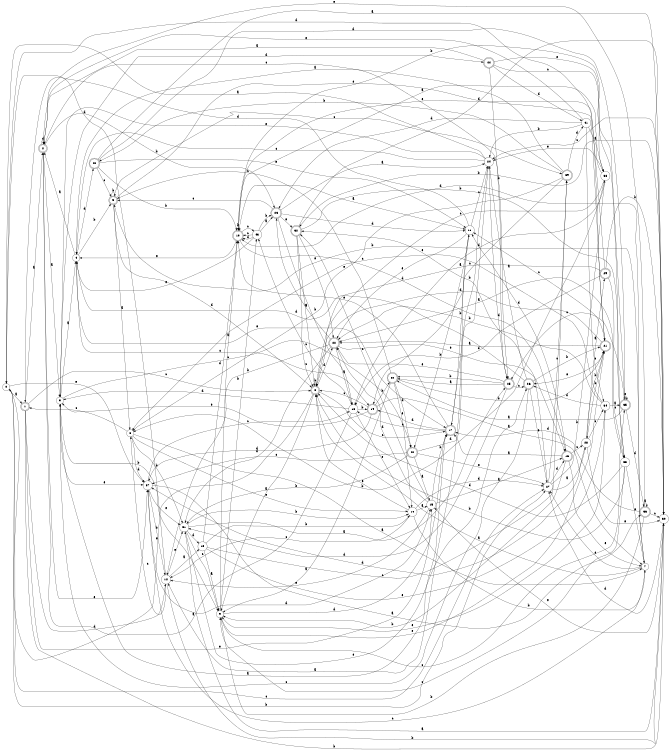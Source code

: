 digraph n36_3 {
__start0 [label="" shape="none"];

rankdir=LR;
size="8,5";

s0 [style="filled", color="black", fillcolor="white" shape="circle", label="0"];
s1 [style="rounded,filled", color="black", fillcolor="white" shape="doublecircle", label="1"];
s2 [style="rounded,filled", color="black", fillcolor="white" shape="doublecircle", label="2"];
s3 [style="filled", color="black", fillcolor="white" shape="circle", label="3"];
s4 [style="filled", color="black", fillcolor="white" shape="circle", label="4"];
s5 [style="rounded,filled", color="black", fillcolor="white" shape="doublecircle", label="5"];
s6 [style="filled", color="black", fillcolor="white" shape="circle", label="6"];
s7 [style="filled", color="black", fillcolor="white" shape="circle", label="7"];
s8 [style="rounded,filled", color="black", fillcolor="white" shape="doublecircle", label="8"];
s9 [style="filled", color="black", fillcolor="white" shape="circle", label="9"];
s10 [style="rounded,filled", color="black", fillcolor="white" shape="doublecircle", label="10"];
s11 [style="filled", color="black", fillcolor="white" shape="circle", label="11"];
s12 [style="filled", color="black", fillcolor="white" shape="circle", label="12"];
s13 [style="filled", color="black", fillcolor="white" shape="circle", label="13"];
s14 [style="filled", color="black", fillcolor="white" shape="circle", label="14"];
s15 [style="filled", color="black", fillcolor="white" shape="circle", label="15"];
s16 [style="rounded,filled", color="black", fillcolor="white" shape="doublecircle", label="16"];
s17 [style="rounded,filled", color="black", fillcolor="white" shape="doublecircle", label="17"];
s18 [style="filled", color="black", fillcolor="white" shape="circle", label="18"];
s19 [style="rounded,filled", color="black", fillcolor="white" shape="doublecircle", label="19"];
s20 [style="rounded,filled", color="black", fillcolor="white" shape="doublecircle", label="20"];
s21 [style="rounded,filled", color="black", fillcolor="white" shape="doublecircle", label="21"];
s22 [style="rounded,filled", color="black", fillcolor="white" shape="doublecircle", label="22"];
s23 [style="rounded,filled", color="black", fillcolor="white" shape="doublecircle", label="23"];
s24 [style="filled", color="black", fillcolor="white" shape="circle", label="24"];
s25 [style="rounded,filled", color="black", fillcolor="white" shape="doublecircle", label="25"];
s26 [style="rounded,filled", color="black", fillcolor="white" shape="doublecircle", label="26"];
s27 [style="filled", color="black", fillcolor="white" shape="circle", label="27"];
s28 [style="filled", color="black", fillcolor="white" shape="circle", label="28"];
s29 [style="rounded,filled", color="black", fillcolor="white" shape="doublecircle", label="29"];
s30 [style="filled", color="black", fillcolor="white" shape="circle", label="30"];
s31 [style="filled", color="black", fillcolor="white" shape="circle", label="31"];
s32 [style="rounded,filled", color="black", fillcolor="white" shape="doublecircle", label="32"];
s33 [style="filled", color="black", fillcolor="white" shape="circle", label="33"];
s34 [style="filled", color="black", fillcolor="white" shape="circle", label="34"];
s35 [style="rounded,filled", color="black", fillcolor="white" shape="doublecircle", label="35"];
s36 [style="rounded,filled", color="black", fillcolor="white" shape="doublecircle", label="36"];
s37 [style="filled", color="black", fillcolor="white" shape="circle", label="37"];
s38 [style="filled", color="black", fillcolor="white" shape="circle", label="38"];
s39 [style="rounded,filled", color="black", fillcolor="white" shape="doublecircle", label="39"];
s40 [style="rounded,filled", color="black", fillcolor="white" shape="doublecircle", label="40"];
s41 [style="filled", color="black", fillcolor="white" shape="circle", label="41"];
s42 [style="rounded,filled", color="black", fillcolor="white" shape="doublecircle", label="42"];
s43 [style="filled", color="black", fillcolor="white" shape="circle", label="43"];
s44 [style="rounded,filled", color="black", fillcolor="white" shape="doublecircle", label="44"];
s0 -> s1 [label="a"];
s0 -> s27 [label="b"];
s0 -> s27 [label="c"];
s0 -> s21 [label="d"];
s0 -> s37 [label="e"];
s1 -> s2 [label="a"];
s1 -> s30 [label="b"];
s1 -> s8 [label="c"];
s1 -> s12 [label="d"];
s1 -> s15 [label="e"];
s2 -> s3 [label="a"];
s2 -> s23 [label="b"];
s2 -> s25 [label="c"];
s2 -> s2 [label="d"];
s2 -> s37 [label="e"];
s3 -> s4 [label="a"];
s3 -> s9 [label="b"];
s3 -> s42 [label="c"];
s3 -> s44 [label="d"];
s3 -> s37 [label="e"];
s4 -> s2 [label="a"];
s4 -> s5 [label="b"];
s4 -> s19 [label="c"];
s4 -> s40 [label="d"];
s4 -> s17 [label="e"];
s5 -> s6 [label="a"];
s5 -> s5 [label="b"];
s5 -> s39 [label="c"];
s5 -> s8 [label="d"];
s5 -> s21 [label="e"];
s6 -> s7 [label="a"];
s6 -> s31 [label="b"];
s6 -> s1 [label="c"];
s6 -> s37 [label="d"];
s6 -> s14 [label="e"];
s7 -> s8 [label="a"];
s7 -> s5 [label="b"];
s7 -> s37 [label="c"];
s7 -> s10 [label="d"];
s7 -> s27 [label="e"];
s8 -> s9 [label="a"];
s8 -> s8 [label="b"];
s8 -> s17 [label="c"];
s8 -> s22 [label="d"];
s8 -> s0 [label="e"];
s9 -> s10 [label="a"];
s9 -> s43 [label="b"];
s9 -> s35 [label="c"];
s9 -> s17 [label="d"];
s9 -> s21 [label="e"];
s10 -> s11 [label="a"];
s10 -> s10 [label="b"];
s10 -> s43 [label="c"];
s10 -> s16 [label="d"];
s10 -> s4 [label="e"];
s11 -> s12 [label="a"];
s11 -> s42 [label="b"];
s11 -> s24 [label="c"];
s11 -> s1 [label="d"];
s11 -> s22 [label="e"];
s12 -> s13 [label="a"];
s12 -> s30 [label="b"];
s12 -> s6 [label="c"];
s12 -> s0 [label="d"];
s12 -> s31 [label="e"];
s13 -> s9 [label="a"];
s13 -> s14 [label="b"];
s13 -> s39 [label="c"];
s13 -> s10 [label="d"];
s13 -> s34 [label="e"];
s14 -> s15 [label="a"];
s14 -> s7 [label="b"];
s14 -> s12 [label="c"];
s14 -> s27 [label="d"];
s14 -> s8 [label="e"];
s15 -> s16 [label="a"];
s15 -> s17 [label="b"];
s15 -> s32 [label="c"];
s15 -> s22 [label="d"];
s15 -> s12 [label="e"];
s16 -> s17 [label="a"];
s16 -> s9 [label="b"];
s16 -> s28 [label="c"];
s16 -> s11 [label="d"];
s16 -> s7 [label="e"];
s17 -> s3 [label="a"];
s17 -> s11 [label="b"];
s17 -> s18 [label="c"];
s17 -> s19 [label="d"];
s17 -> s10 [label="e"];
s18 -> s2 [label="a"];
s18 -> s19 [label="b"];
s18 -> s43 [label="c"];
s18 -> s3 [label="d"];
s18 -> s14 [label="e"];
s19 -> s7 [label="a"];
s19 -> s20 [label="b"];
s19 -> s8 [label="c"];
s19 -> s37 [label="d"];
s19 -> s3 [label="e"];
s20 -> s9 [label="a"];
s20 -> s21 [label="b"];
s20 -> s5 [label="c"];
s20 -> s42 [label="d"];
s20 -> s14 [label="e"];
s21 -> s22 [label="a"];
s21 -> s28 [label="b"];
s21 -> s11 [label="c"];
s21 -> s8 [label="d"];
s21 -> s26 [label="e"];
s22 -> s18 [label="a"];
s22 -> s12 [label="b"];
s22 -> s23 [label="c"];
s22 -> s31 [label="d"];
s22 -> s16 [label="e"];
s23 -> s24 [label="a"];
s23 -> s18 [label="b"];
s23 -> s5 [label="c"];
s23 -> s11 [label="d"];
s23 -> s32 [label="e"];
s24 -> s0 [label="a"];
s24 -> s17 [label="b"];
s24 -> s4 [label="c"];
s24 -> s25 [label="d"];
s24 -> s3 [label="e"];
s25 -> s20 [label="a"];
s25 -> s20 [label="b"];
s25 -> s26 [label="c"];
s25 -> s31 [label="d"];
s25 -> s22 [label="e"];
s26 -> s24 [label="a"];
s26 -> s21 [label="b"];
s26 -> s3 [label="c"];
s26 -> s4 [label="d"];
s26 -> s27 [label="e"];
s27 -> s28 [label="a"];
s27 -> s38 [label="b"];
s27 -> s39 [label="c"];
s27 -> s16 [label="d"];
s27 -> s32 [label="e"];
s28 -> s29 [label="a"];
s28 -> s21 [label="b"];
s28 -> s34 [label="c"];
s28 -> s37 [label="d"];
s28 -> s30 [label="e"];
s29 -> s8 [label="a"];
s29 -> s30 [label="b"];
s29 -> s33 [label="c"];
s29 -> s18 [label="d"];
s29 -> s10 [label="e"];
s30 -> s31 [label="a"];
s30 -> s32 [label="b"];
s30 -> s24 [label="c"];
s30 -> s27 [label="d"];
s30 -> s15 [label="e"];
s31 -> s25 [label="a"];
s31 -> s14 [label="b"];
s31 -> s9 [label="c"];
s31 -> s13 [label="d"];
s31 -> s26 [label="e"];
s32 -> s8 [label="a"];
s32 -> s33 [label="b"];
s32 -> s8 [label="c"];
s32 -> s30 [label="d"];
s32 -> s22 [label="e"];
s33 -> s22 [label="a"];
s33 -> s8 [label="b"];
s33 -> s9 [label="c"];
s33 -> s8 [label="d"];
s33 -> s7 [label="e"];
s34 -> s35 [label="a"];
s34 -> s22 [label="b"];
s34 -> s6 [label="c"];
s34 -> s26 [label="d"];
s34 -> s9 [label="e"];
s35 -> s20 [label="a"];
s35 -> s10 [label="b"];
s35 -> s25 [label="c"];
s35 -> s36 [label="d"];
s35 -> s35 [label="e"];
s36 -> s36 [label="a"];
s36 -> s9 [label="b"];
s36 -> s30 [label="c"];
s36 -> s17 [label="d"];
s36 -> s2 [label="e"];
s37 -> s36 [label="a"];
s37 -> s12 [label="b"];
s37 -> s18 [label="c"];
s37 -> s15 [label="d"];
s37 -> s31 [label="e"];
s38 -> s10 [label="a"];
s38 -> s6 [label="b"];
s38 -> s8 [label="c"];
s38 -> s18 [label="d"];
s38 -> s24 [label="e"];
s39 -> s4 [label="a"];
s39 -> s40 [label="b"];
s39 -> s19 [label="c"];
s39 -> s41 [label="d"];
s39 -> s6 [label="e"];
s40 -> s30 [label="a"];
s40 -> s10 [label="b"];
s40 -> s5 [label="c"];
s40 -> s35 [label="d"];
s40 -> s11 [label="e"];
s41 -> s38 [label="a"];
s41 -> s24 [label="b"];
s41 -> s34 [label="c"];
s41 -> s23 [label="d"];
s41 -> s2 [label="e"];
s42 -> s15 [label="a"];
s42 -> s31 [label="b"];
s42 -> s37 [label="c"];
s42 -> s24 [label="d"];
s42 -> s27 [label="e"];
s43 -> s23 [label="a"];
s43 -> s23 [label="b"];
s43 -> s10 [label="c"];
s43 -> s10 [label="d"];
s43 -> s4 [label="e"];
s44 -> s2 [label="a"];
s44 -> s25 [label="b"];
s44 -> s38 [label="c"];
s44 -> s41 [label="d"];
s44 -> s33 [label="e"];

}